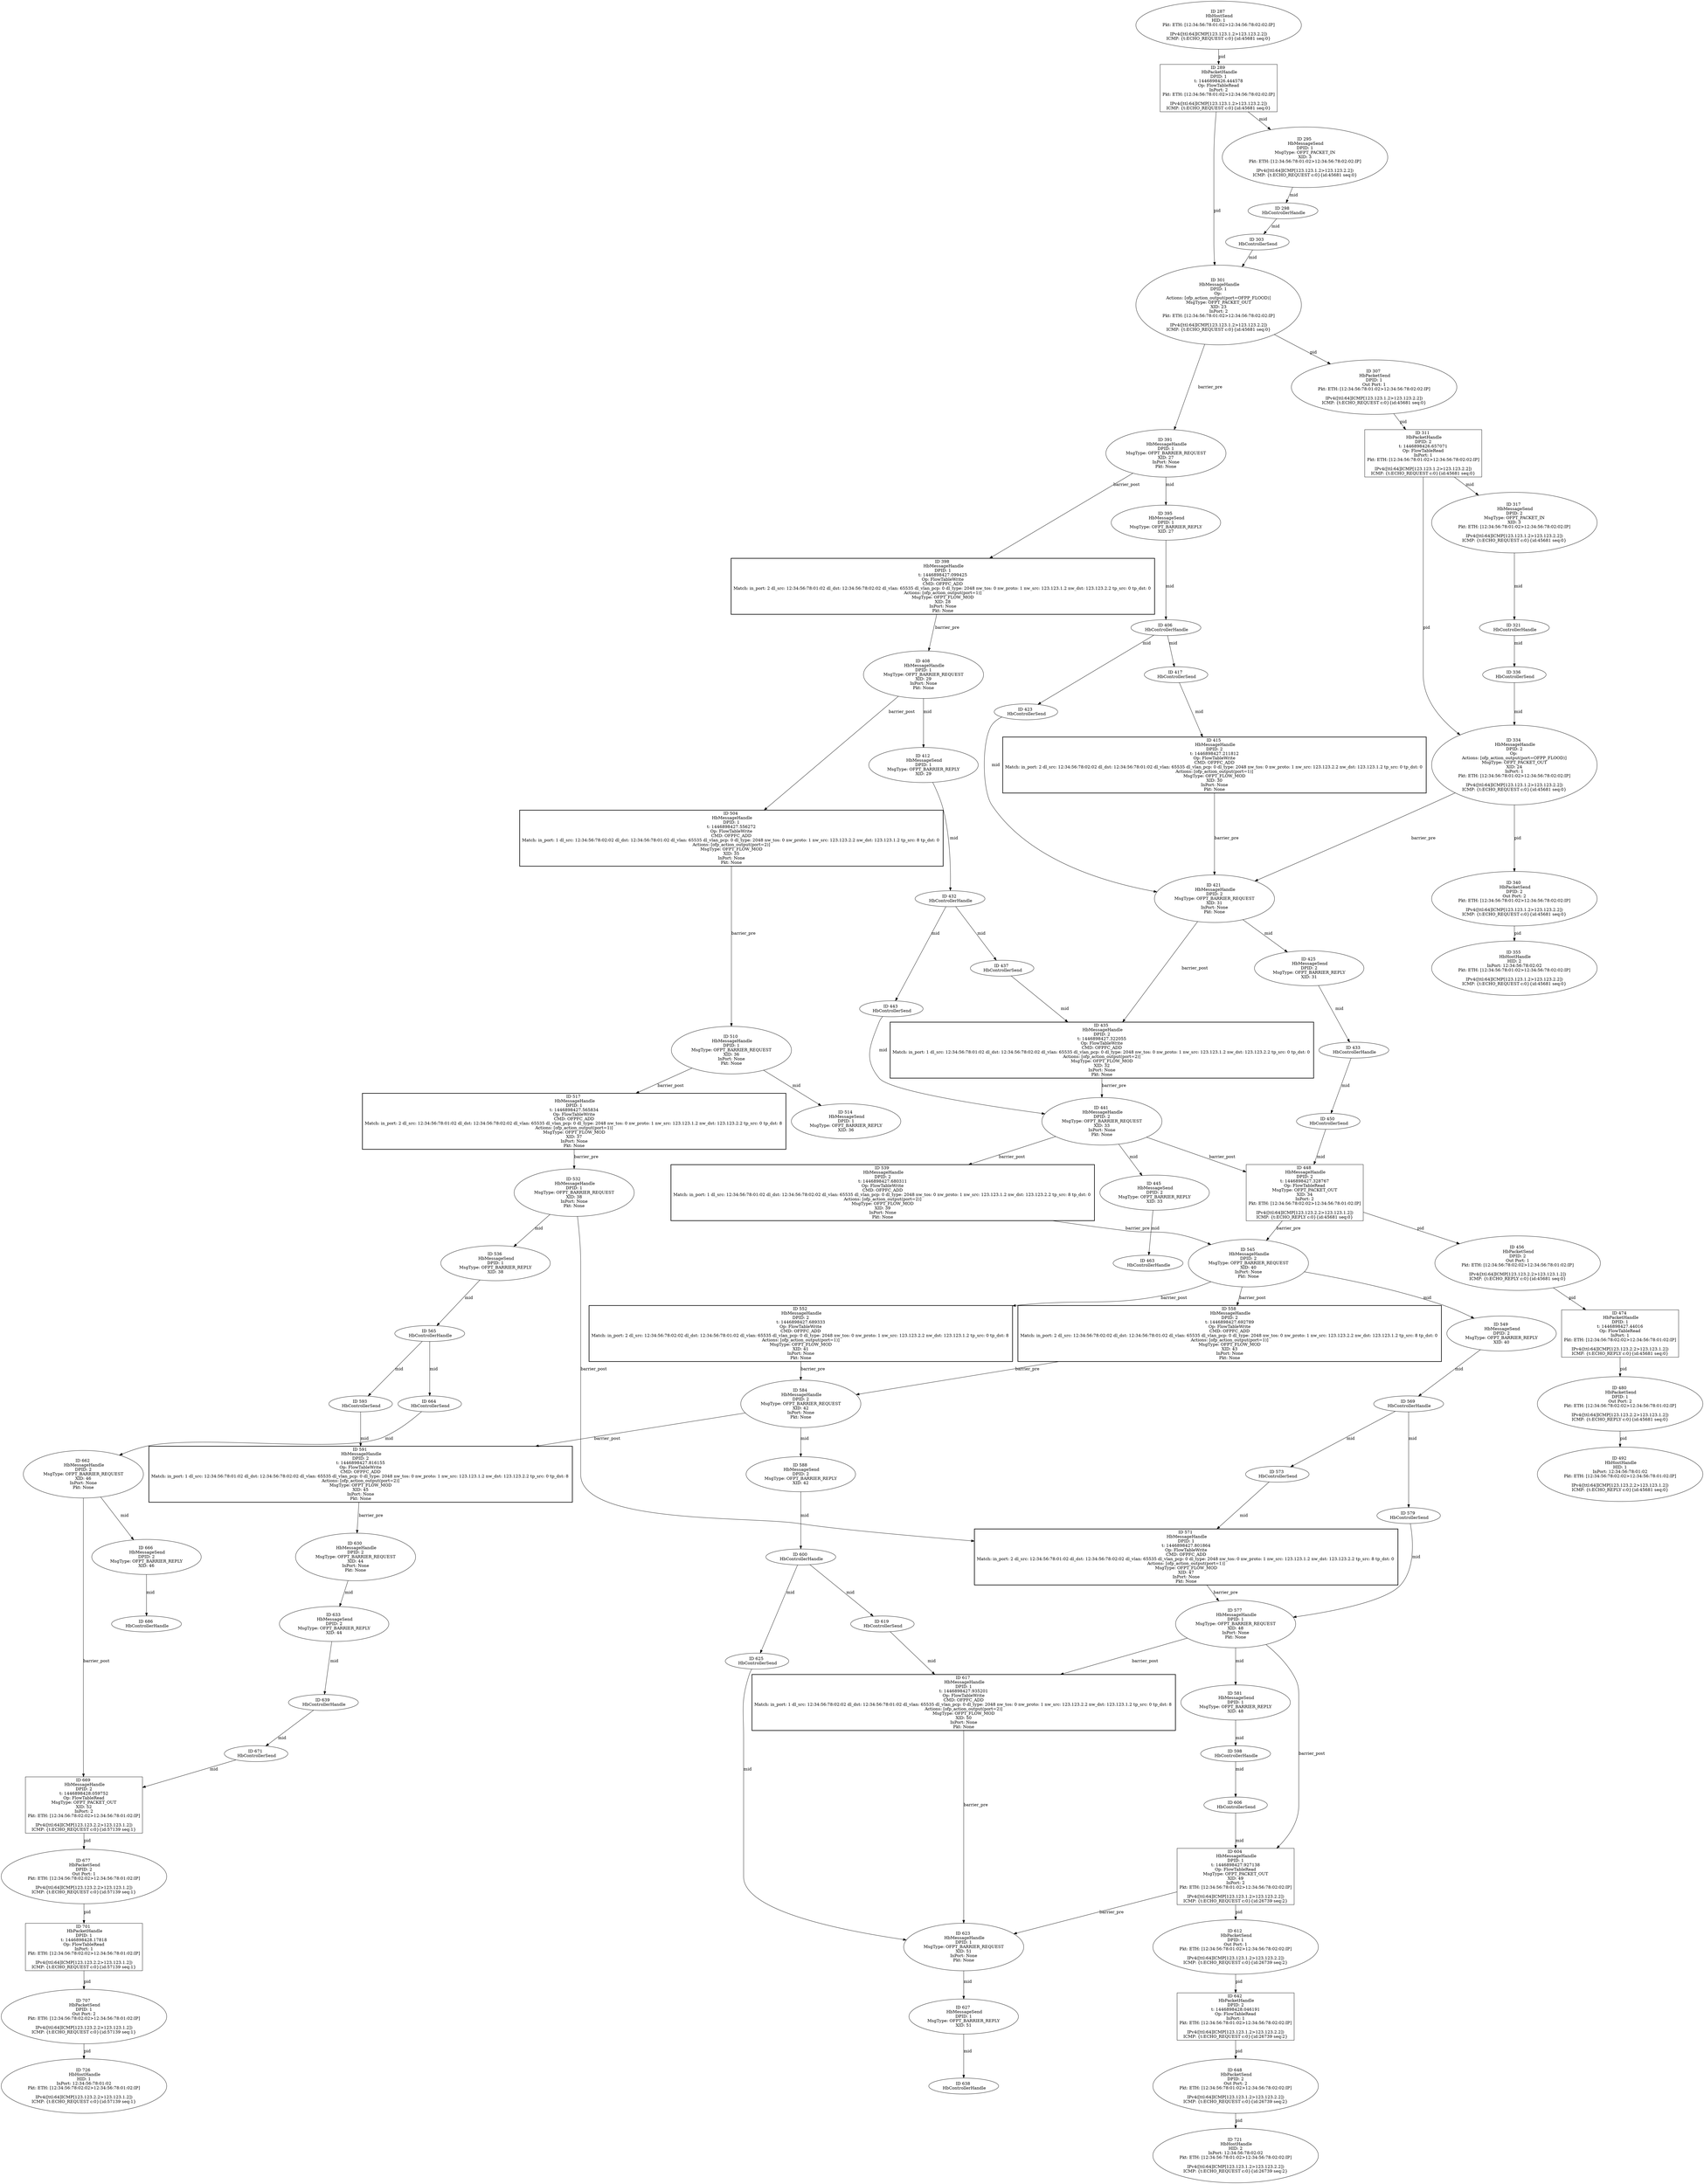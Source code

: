 strict digraph G {
514 [shape=oval, event=<hb_events.HbMessageSend object at 0x10f844710>, label="ID 514 
 HbMessageSend
DPID: 1
MsgType: OFPT_BARRIER_REPLY
XID: 36"];
517 [shape=box, style=bold, event=<hb_events.HbMessageHandle object at 0x10f844890>, label="ID 517 
 HbMessageHandle
DPID: 1
t: 1446898427.565834
Op: FlowTableWrite
CMD: OFPFC_ADD
Match: in_port: 2 dl_src: 12:34:56:78:01:02 dl_dst: 12:34:56:78:02:02 dl_vlan: 65535 dl_vlan_pcp: 0 dl_type: 2048 nw_tos: 0 nw_proto: 1 nw_src: 123.123.1.2 nw_dst: 123.123.2.2 tp_src: 0 tp_dst: 8 
Actions: [ofp_action_output(port=1)]
MsgType: OFPT_FLOW_MOD
XID: 37
InPort: None
Pkt: None"];
532 [shape=oval, event=<hb_events.HbMessageHandle object at 0x10f844a50>, label="ID 532 
 HbMessageHandle
DPID: 1
MsgType: OFPT_BARRIER_REQUEST
XID: 38
InPort: None
Pkt: None"];
536 [shape=oval, event=<hb_events.HbMessageSend object at 0x10f8445d0>, label="ID 536 
 HbMessageSend
DPID: 1
MsgType: OFPT_BARRIER_REPLY
XID: 38"];
539 [shape=box, style=bold, event=<hb_events.HbMessageHandle object at 0x10f84a3d0>, label="ID 539 
 HbMessageHandle
DPID: 2
t: 1446898427.680311
Op: FlowTableWrite
CMD: OFPFC_ADD
Match: in_port: 1 dl_src: 12:34:56:78:01:02 dl_dst: 12:34:56:78:02:02 dl_vlan: 65535 dl_vlan_pcp: 0 dl_type: 2048 nw_tos: 0 nw_proto: 1 nw_src: 123.123.1.2 nw_dst: 123.123.2.2 tp_src: 8 tp_dst: 0 
Actions: [ofp_action_output(port=2)]
MsgType: OFPT_FLOW_MOD
XID: 39
InPort: None
Pkt: None"];
545 [shape=oval, event=<hb_events.HbMessageHandle object at 0x10f84a590>, label="ID 545 
 HbMessageHandle
DPID: 2
MsgType: OFPT_BARRIER_REQUEST
XID: 40
InPort: None
Pkt: None"];
549 [shape=oval, event=<hb_events.HbMessageSend object at 0x10f84a4d0>, label="ID 549 
 HbMessageSend
DPID: 2
MsgType: OFPT_BARRIER_REPLY
XID: 40"];
552 [shape=box, style=bold, event=<hb_events.HbMessageHandle object at 0x10f850150>, label="ID 552 
 HbMessageHandle
DPID: 2
t: 1446898427.689333
Op: FlowTableWrite
CMD: OFPFC_ADD
Match: in_port: 2 dl_src: 12:34:56:78:02:02 dl_dst: 12:34:56:78:01:02 dl_vlan: 65535 dl_vlan_pcp: 0 dl_type: 2048 nw_tos: 0 nw_proto: 1 nw_src: 123.123.2.2 nw_dst: 123.123.1.2 tp_src: 0 tp_dst: 8 
Actions: [ofp_action_output(port=1)]
MsgType: OFPT_FLOW_MOD
XID: 41
InPort: None
Pkt: None"];
558 [shape=box, style=bold, event=<hb_events.HbMessageHandle object at 0x10f850b10>, label="ID 558 
 HbMessageHandle
DPID: 2
t: 1446898427.692789
Op: FlowTableWrite
CMD: OFPFC_ADD
Match: in_port: 2 dl_src: 12:34:56:78:02:02 dl_dst: 12:34:56:78:01:02 dl_vlan: 65535 dl_vlan_pcp: 0 dl_type: 2048 nw_tos: 0 nw_proto: 1 nw_src: 123.123.2.2 nw_dst: 123.123.1.2 tp_src: 8 tp_dst: 0 
Actions: [ofp_action_output(port=1)]
MsgType: OFPT_FLOW_MOD
XID: 43
InPort: None
Pkt: None"];
565 [shape=oval, event=<hb_events.HbControllerHandle object at 0x10f850310>, label="ID 565 
 HbControllerHandle"];
569 [shape=oval, event=<hb_events.HbControllerHandle object at 0x10f8502d0>, label="ID 569 
 HbControllerHandle"];
571 [shape=box, style=bold, event=<hb_events.HbMessageHandle object at 0x10f856bd0>, label="ID 571 
 HbMessageHandle
DPID: 1
t: 1446898427.801864
Op: FlowTableWrite
CMD: OFPFC_ADD
Match: in_port: 2 dl_src: 12:34:56:78:01:02 dl_dst: 12:34:56:78:02:02 dl_vlan: 65535 dl_vlan_pcp: 0 dl_type: 2048 nw_tos: 0 nw_proto: 1 nw_src: 123.123.1.2 nw_dst: 123.123.2.2 tp_src: 8 tp_dst: 0 
Actions: [ofp_action_output(port=1)]
MsgType: OFPT_FLOW_MOD
XID: 47
InPort: None
Pkt: None"];
573 [shape=oval, event=<hb_events.HbControllerSend object at 0x10f850d10>, label="ID 573 
 HbControllerSend"];
577 [shape=oval, event=<hb_events.HbMessageHandle object at 0x10f856d10>, label="ID 577 
 HbMessageHandle
DPID: 1
MsgType: OFPT_BARRIER_REQUEST
XID: 48
InPort: None
Pkt: None"];
579 [shape=oval, event=<hb_events.HbControllerSend object at 0x10f856a10>, label="ID 579 
 HbControllerSend"];
581 [shape=oval, event=<hb_events.HbMessageSend object at 0x10f856c90>, label="ID 581 
 HbMessageSend
DPID: 1
MsgType: OFPT_BARRIER_REPLY
XID: 48"];
584 [shape=oval, event=<hb_events.HbMessageHandle object at 0x10f850cd0>, label="ID 584 
 HbMessageHandle
DPID: 2
MsgType: OFPT_BARRIER_REQUEST
XID: 42
InPort: None
Pkt: None"];
588 [shape=oval, event=<hb_events.HbMessageSend object at 0x10f850e50>, label="ID 588 
 HbMessageSend
DPID: 2
MsgType: OFPT_BARRIER_REPLY
XID: 42"];
591 [shape=box, style=bold, event=<hb_events.HbMessageHandle object at 0x10f85db10>, label="ID 591 
 HbMessageHandle
DPID: 2
t: 1446898427.816155
Op: FlowTableWrite
CMD: OFPFC_ADD
Match: in_port: 1 dl_src: 12:34:56:78:01:02 dl_dst: 12:34:56:78:02:02 dl_vlan: 65535 dl_vlan_pcp: 0 dl_type: 2048 nw_tos: 0 nw_proto: 1 nw_src: 123.123.1.2 nw_dst: 123.123.2.2 tp_src: 0 tp_dst: 8 
Actions: [ofp_action_output(port=2)]
MsgType: OFPT_FLOW_MOD
XID: 45
InPort: None
Pkt: None"];
593 [shape=oval, event=<hb_events.HbControllerSend object at 0x10f850dd0>, label="ID 593 
 HbControllerSend"];
598 [shape=oval, event=<hb_events.HbControllerHandle object at 0x10f85db90>, label="ID 598 
 HbControllerHandle"];
600 [shape=oval, event=<hb_events.HbControllerHandle object at 0x10f85dad0>, label="ID 600 
 HbControllerHandle"];
604 [shape=box, event=<hb_events.HbMessageHandle object at 0x10f850c50>, label="ID 604 
 HbMessageHandle
DPID: 1
t: 1446898427.927138
Op: FlowTableRead
MsgType: OFPT_PACKET_OUT
XID: 49
InPort: 2
Pkt: ETH: [12:34:56:78:01:02>12:34:56:78:02:02:IP]

IPv4([ttl:64]ICMP[123.123.1.2>123.123.2.2])
ICMP: {t:ECHO_REQUEST c:0}{id:26739 seq:2}"];
606 [shape=oval, event=<hb_events.HbControllerSend object at 0x10f85da90>, label="ID 606 
 HbControllerSend"];
612 [shape=oval, event=<hb_events.HbPacketSend object at 0x10f864b90>, label="ID 612 
 HbPacketSend
DPID: 1
Out Port: 1
Pkt: ETH: [12:34:56:78:01:02>12:34:56:78:02:02:IP]

IPv4([ttl:64]ICMP[123.123.1.2>123.123.2.2])
ICMP: {t:ECHO_REQUEST c:0}{id:26739 seq:2}"];
617 [shape=box, style=bold, event=<hb_events.HbMessageHandle object at 0x10f8710d0>, label="ID 617 
 HbMessageHandle
DPID: 1
t: 1446898427.935201
Op: FlowTableWrite
CMD: OFPFC_ADD
Match: in_port: 1 dl_src: 12:34:56:78:02:02 dl_dst: 12:34:56:78:01:02 dl_vlan: 65535 dl_vlan_pcp: 0 dl_type: 2048 nw_tos: 0 nw_proto: 1 nw_src: 123.123.2.2 nw_dst: 123.123.1.2 tp_src: 0 tp_dst: 8 
Actions: [ofp_action_output(port=2)]
MsgType: OFPT_FLOW_MOD
XID: 50
InPort: None
Pkt: None"];
619 [shape=oval, event=<hb_events.HbControllerSend object at 0x10f864dd0>, label="ID 619 
 HbControllerSend"];
623 [shape=oval, event=<hb_events.HbMessageHandle object at 0x10f86bb50>, label="ID 623 
 HbMessageHandle
DPID: 1
MsgType: OFPT_BARRIER_REQUEST
XID: 51
InPort: None
Pkt: None"];
625 [shape=oval, event=<hb_events.HbControllerSend object at 0x10f871050>, label="ID 625 
 HbControllerSend"];
627 [shape=oval, event=<hb_events.HbMessageSend object at 0x10f86bc90>, label="ID 627 
 HbMessageSend
DPID: 1
MsgType: OFPT_BARRIER_REPLY
XID: 51"];
630 [shape=oval, event=<hb_events.HbMessageHandle object at 0x10f86bc50>, label="ID 630 
 HbMessageHandle
DPID: 2
MsgType: OFPT_BARRIER_REQUEST
XID: 44
InPort: None
Pkt: None"];
633 [shape=oval, event=<hb_events.HbMessageSend object at 0x10f86bd90>, label="ID 633 
 HbMessageSend
DPID: 2
MsgType: OFPT_BARRIER_REPLY
XID: 44"];
638 [shape=oval, event=<hb_events.HbControllerHandle object at 0x10f86bdd0>, label="ID 638 
 HbControllerHandle"];
639 [shape=oval, event=<hb_events.HbControllerHandle object at 0x10f86be10>, label="ID 639 
 HbControllerHandle"];
642 [shape=box, event=<hb_events.HbPacketHandle object at 0x10f86be50>, label="ID 642 
 HbPacketHandle
DPID: 2
t: 1446898428.046191
Op: FlowTableRead
InPort: 1
Pkt: ETH: [12:34:56:78:01:02>12:34:56:78:02:02:IP]

IPv4([ttl:64]ICMP[123.123.1.2>123.123.2.2])
ICMP: {t:ECHO_REQUEST c:0}{id:26739 seq:2}"];
648 [shape=oval, event=<hb_events.HbPacketSend object at 0x10f879190>, label="ID 648 
 HbPacketSend
DPID: 2
Out Port: 2
Pkt: ETH: [12:34:56:78:01:02>12:34:56:78:02:02:IP]

IPv4([ttl:64]ICMP[123.123.1.2>123.123.2.2])
ICMP: {t:ECHO_REQUEST c:0}{id:26739 seq:2}"];
662 [shape=oval, event=<hb_events.HbMessageHandle object at 0x10f87f490>, label="ID 662 
 HbMessageHandle
DPID: 2
MsgType: OFPT_BARRIER_REQUEST
XID: 46
InPort: None
Pkt: None"];
664 [shape=oval, event=<hb_events.HbControllerSend object at 0x10f87f350>, label="ID 664 
 HbControllerSend"];
666 [shape=oval, event=<hb_events.HbMessageSend object at 0x10f87f510>, label="ID 666 
 HbMessageSend
DPID: 2
MsgType: OFPT_BARRIER_REPLY
XID: 46"];
669 [shape=box, event=<hb_events.HbMessageHandle object at 0x10f87f590>, label="ID 669 
 HbMessageHandle
DPID: 2
t: 1446898428.059752
Op: FlowTableRead
MsgType: OFPT_PACKET_OUT
XID: 52
InPort: 2
Pkt: ETH: [12:34:56:78:02:02>12:34:56:78:01:02:IP]

IPv4([ttl:64]ICMP[123.123.2.2>123.123.1.2])
ICMP: {t:ECHO_REQUEST c:0}{id:57139 seq:1}"];
671 [shape=oval, event=<hb_events.HbControllerSend object at 0x10f87f4d0>, label="ID 671 
 HbControllerSend"];
677 [shape=oval, event=<hb_events.HbPacketSend object at 0x10f884e90>, label="ID 677 
 HbPacketSend
DPID: 2
Out Port: 1
Pkt: ETH: [12:34:56:78:02:02>12:34:56:78:01:02:IP]

IPv4([ttl:64]ICMP[123.123.2.2>123.123.1.2])
ICMP: {t:ECHO_REQUEST c:0}{id:57139 seq:1}"];
686 [shape=oval, event=<hb_events.HbControllerHandle object at 0x10f88b410>, label="ID 686 
 HbControllerHandle"];
701 [shape=box, event=<hb_events.HbPacketHandle object at 0x10f893e90>, label="ID 701 
 HbPacketHandle
DPID: 1
t: 1446898428.17818
Op: FlowTableRead
InPort: 1
Pkt: ETH: [12:34:56:78:02:02>12:34:56:78:01:02:IP]

IPv4([ttl:64]ICMP[123.123.2.2>123.123.1.2])
ICMP: {t:ECHO_REQUEST c:0}{id:57139 seq:1}"];
707 [shape=oval, event=<hb_events.HbPacketSend object at 0x10f88a110>, label="ID 707 
 HbPacketSend
DPID: 1
Out Port: 2
Pkt: ETH: [12:34:56:78:02:02>12:34:56:78:01:02:IP]

IPv4([ttl:64]ICMP[123.123.2.2>123.123.1.2])
ICMP: {t:ECHO_REQUEST c:0}{id:57139 seq:1}"];
721 [shape=oval, event=<hb_events.HbHostHandle object at 0x10f89eb10>, label="ID 721 
 HbHostHandle
HID: 2
InPort: 12:34:56:78:02:02
Pkt: ETH: [12:34:56:78:01:02>12:34:56:78:02:02:IP]

IPv4([ttl:64]ICMP[123.123.1.2>123.123.2.2])
ICMP: {t:ECHO_REQUEST c:0}{id:26739 seq:2}"];
726 [shape=oval, event=<hb_events.HbHostHandle object at 0x10f8a25d0>, label="ID 726 
 HbHostHandle
HID: 1
InPort: 12:34:56:78:01:02
Pkt: ETH: [12:34:56:78:02:02>12:34:56:78:01:02:IP]

IPv4([ttl:64]ICMP[123.123.2.2>123.123.1.2])
ICMP: {t:ECHO_REQUEST c:0}{id:57139 seq:1}"];
287 [shape=oval, event=<hb_events.HbHostSend object at 0x10f7e6150>, label="ID 287 
 HbHostSend
HID: 1
Pkt: ETH: [12:34:56:78:01:02>12:34:56:78:02:02:IP]

IPv4([ttl:64]ICMP[123.123.1.2>123.123.2.2])
ICMP: {t:ECHO_REQUEST c:0}{id:45681 seq:0}"];
289 [shape=box, event=<hb_events.HbPacketHandle object at 0x10f7e6390>, label="ID 289 
 HbPacketHandle
DPID: 1
t: 1446898426.444578
Op: FlowTableRead
InPort: 2
Pkt: ETH: [12:34:56:78:01:02>12:34:56:78:02:02:IP]

IPv4([ttl:64]ICMP[123.123.1.2>123.123.2.2])
ICMP: {t:ECHO_REQUEST c:0}{id:45681 seq:0}"];
295 [shape=oval, event=<hb_events.HbMessageSend object at 0x10f7e6c90>, label="ID 295 
 HbMessageSend
DPID: 1
MsgType: OFPT_PACKET_IN
XID: 3
Pkt: ETH: [12:34:56:78:01:02>12:34:56:78:02:02:IP]

IPv4([ttl:64]ICMP[123.123.1.2>123.123.2.2])
ICMP: {t:ECHO_REQUEST c:0}{id:45681 seq:0}"];
298 [shape=oval, event=<hb_events.HbControllerHandle object at 0x10f7e6cd0>, label="ID 298 
 HbControllerHandle"];
301 [shape=oval, event=<hb_events.HbMessageHandle object at 0x10f7e6d50>, label="ID 301 
 HbMessageHandle
DPID: 1
Op: 
Actions: [ofp_action_output(port=OFPP_FLOOD)]
MsgType: OFPT_PACKET_OUT
XID: 23
InPort: 2
Pkt: ETH: [12:34:56:78:01:02>12:34:56:78:02:02:IP]

IPv4([ttl:64]ICMP[123.123.1.2>123.123.2.2])
ICMP: {t:ECHO_REQUEST c:0}{id:45681 seq:0}"];
303 [shape=oval, event=<hb_events.HbControllerSend object at 0x10f7e6d10>, label="ID 303 
 HbControllerSend"];
307 [shape=oval, event=<hb_events.HbPacketSend object at 0x10f7fe290>, label="ID 307 
 HbPacketSend
DPID: 1
Out Port: 1
Pkt: ETH: [12:34:56:78:01:02>12:34:56:78:02:02:IP]

IPv4([ttl:64]ICMP[123.123.1.2>123.123.2.2])
ICMP: {t:ECHO_REQUEST c:0}{id:45681 seq:0}"];
311 [shape=box, event=<hb_events.HbPacketHandle object at 0x10f7fe4d0>, label="ID 311 
 HbPacketHandle
DPID: 2
t: 1446898426.657071
Op: FlowTableRead
InPort: 1
Pkt: ETH: [12:34:56:78:01:02>12:34:56:78:02:02:IP]

IPv4([ttl:64]ICMP[123.123.1.2>123.123.2.2])
ICMP: {t:ECHO_REQUEST c:0}{id:45681 seq:0}"];
317 [shape=oval, event=<hb_events.HbMessageSend object at 0x10f7fedd0>, label="ID 317 
 HbMessageSend
DPID: 2
MsgType: OFPT_PACKET_IN
XID: 3
Pkt: ETH: [12:34:56:78:01:02>12:34:56:78:02:02:IP]

IPv4([ttl:64]ICMP[123.123.1.2>123.123.2.2])
ICMP: {t:ECHO_REQUEST c:0}{id:45681 seq:0}"];
321 [shape=oval, event=<hb_events.HbControllerHandle object at 0x10f7fee10>, label="ID 321 
 HbControllerHandle"];
334 [shape=oval, event=<hb_events.HbMessageHandle object at 0x10f7ff190>, label="ID 334 
 HbMessageHandle
DPID: 2
Op: 
Actions: [ofp_action_output(port=OFPP_FLOOD)]
MsgType: OFPT_PACKET_OUT
XID: 24
InPort: 1
Pkt: ETH: [12:34:56:78:01:02>12:34:56:78:02:02:IP]

IPv4([ttl:64]ICMP[123.123.1.2>123.123.2.2])
ICMP: {t:ECHO_REQUEST c:0}{id:45681 seq:0}"];
336 [shape=oval, event=<hb_events.HbControllerSend object at 0x10f7ff150>, label="ID 336 
 HbControllerSend"];
340 [shape=oval, event=<hb_events.HbPacketSend object at 0x10f7ff690>, label="ID 340 
 HbPacketSend
DPID: 2
Out Port: 2
Pkt: ETH: [12:34:56:78:01:02>12:34:56:78:02:02:IP]

IPv4([ttl:64]ICMP[123.123.1.2>123.123.2.2])
ICMP: {t:ECHO_REQUEST c:0}{id:45681 seq:0}"];
355 [shape=oval, event=<hb_events.HbHostHandle object at 0x10f80c450>, label="ID 355 
 HbHostHandle
HID: 2
InPort: 12:34:56:78:02:02
Pkt: ETH: [12:34:56:78:01:02>12:34:56:78:02:02:IP]

IPv4([ttl:64]ICMP[123.123.1.2>123.123.2.2])
ICMP: {t:ECHO_REQUEST c:0}{id:45681 seq:0}"];
391 [shape=oval, event=<hb_events.HbMessageHandle object at 0x10f815d90>, label="ID 391 
 HbMessageHandle
DPID: 1
MsgType: OFPT_BARRIER_REQUEST
XID: 27
InPort: None
Pkt: None"];
395 [shape=oval, event=<hb_events.HbMessageSend object at 0x10f815e10>, label="ID 395 
 HbMessageSend
DPID: 1
MsgType: OFPT_BARRIER_REPLY
XID: 27"];
398 [shape=box, style=bold, event=<hb_events.HbMessageHandle object at 0x10f81b450>, label="ID 398 
 HbMessageHandle
DPID: 1
t: 1446898427.099425
Op: FlowTableWrite
CMD: OFPFC_ADD
Match: in_port: 2 dl_src: 12:34:56:78:01:02 dl_dst: 12:34:56:78:02:02 dl_vlan: 65535 dl_vlan_pcp: 0 dl_type: 2048 nw_tos: 0 nw_proto: 1 nw_src: 123.123.1.2 nw_dst: 123.123.2.2 tp_src: 0 tp_dst: 0 
Actions: [ofp_action_output(port=1)]
MsgType: OFPT_FLOW_MOD
XID: 28
InPort: None
Pkt: None"];
406 [shape=oval, event=<hb_events.HbControllerHandle object at 0x10f81b510>, label="ID 406 
 HbControllerHandle"];
408 [shape=oval, event=<hb_events.HbMessageHandle object at 0x10f81b6d0>, label="ID 408 
 HbMessageHandle
DPID: 1
MsgType: OFPT_BARRIER_REQUEST
XID: 29
InPort: None
Pkt: None"];
412 [shape=oval, event=<hb_events.HbMessageSend object at 0x10f81b650>, label="ID 412 
 HbMessageSend
DPID: 1
MsgType: OFPT_BARRIER_REPLY
XID: 29"];
415 [shape=box, style=bold, event=<hb_events.HbMessageHandle object at 0x10f81b850>, label="ID 415 
 HbMessageHandle
DPID: 2
t: 1446898427.211812
Op: FlowTableWrite
CMD: OFPFC_ADD
Match: in_port: 2 dl_src: 12:34:56:78:02:02 dl_dst: 12:34:56:78:01:02 dl_vlan: 65535 dl_vlan_pcp: 0 dl_type: 2048 nw_tos: 0 nw_proto: 1 nw_src: 123.123.2.2 nw_dst: 123.123.1.2 tp_src: 0 tp_dst: 0 
Actions: [ofp_action_output(port=1)]
MsgType: OFPT_FLOW_MOD
XID: 30
InPort: None
Pkt: None"];
417 [shape=oval, event=<hb_events.HbControllerSend object at 0x10f81b710>, label="ID 417 
 HbControllerSend"];
421 [shape=oval, event=<hb_events.HbMessageHandle object at 0x10f81bf50>, label="ID 421 
 HbMessageHandle
DPID: 2
MsgType: OFPT_BARRIER_REQUEST
XID: 31
InPort: None
Pkt: None"];
423 [shape=oval, event=<hb_events.HbControllerSend object at 0x10f81bed0>, label="ID 423 
 HbControllerSend"];
425 [shape=oval, event=<hb_events.HbMessageSend object at 0x10f81bf90>, label="ID 425 
 HbMessageSend
DPID: 2
MsgType: OFPT_BARRIER_REPLY
XID: 31"];
432 [shape=oval, event=<hb_events.HbControllerHandle object at 0x10f822050>, label="ID 432 
 HbControllerHandle"];
433 [shape=oval, event=<hb_events.HbControllerHandle object at 0x10f822090>, label="ID 433 
 HbControllerHandle"];
435 [shape=box, style=bold, event=<hb_events.HbMessageHandle object at 0x10f822690>, label="ID 435 
 HbMessageHandle
DPID: 2
t: 1446898427.322055
Op: FlowTableWrite
CMD: OFPFC_ADD
Match: in_port: 1 dl_src: 12:34:56:78:01:02 dl_dst: 12:34:56:78:02:02 dl_vlan: 65535 dl_vlan_pcp: 0 dl_type: 2048 nw_tos: 0 nw_proto: 1 nw_src: 123.123.1.2 nw_dst: 123.123.2.2 tp_src: 0 tp_dst: 0 
Actions: [ofp_action_output(port=2)]
MsgType: OFPT_FLOW_MOD
XID: 32
InPort: None
Pkt: None"];
437 [shape=oval, event=<hb_events.HbControllerSend object at 0x10f8224d0>, label="ID 437 
 HbControllerSend"];
441 [shape=oval, event=<hb_events.HbMessageHandle object at 0x10f822850>, label="ID 441 
 HbMessageHandle
DPID: 2
MsgType: OFPT_BARRIER_REQUEST
XID: 33
InPort: None
Pkt: None"];
443 [shape=oval, event=<hb_events.HbControllerSend object at 0x10f822750>, label="ID 443 
 HbControllerSend"];
445 [shape=oval, event=<hb_events.HbMessageSend object at 0x10f8228d0>, label="ID 445 
 HbMessageSend
DPID: 2
MsgType: OFPT_BARRIER_REPLY
XID: 33"];
448 [shape=box, event=<hb_events.HbMessageHandle object at 0x10f822950>, label="ID 448 
 HbMessageHandle
DPID: 2
t: 1446898427.328767
Op: FlowTableRead
MsgType: OFPT_PACKET_OUT
XID: 34
InPort: 2
Pkt: ETH: [12:34:56:78:02:02>12:34:56:78:01:02:IP]

IPv4([ttl:64]ICMP[123.123.2.2>123.123.1.2])
ICMP: {t:ECHO_REPLY c:0}{id:45681 seq:0}"];
450 [shape=oval, event=<hb_events.HbControllerSend object at 0x10f822890>, label="ID 450 
 HbControllerSend"];
456 [shape=oval, event=<hb_events.HbPacketSend object at 0x10f828450>, label="ID 456 
 HbPacketSend
DPID: 2
Out Port: 1
Pkt: ETH: [12:34:56:78:02:02>12:34:56:78:01:02:IP]

IPv4([ttl:64]ICMP[123.123.2.2>123.123.1.2])
ICMP: {t:ECHO_REPLY c:0}{id:45681 seq:0}"];
463 [shape=oval, event=<hb_events.HbControllerHandle object at 0x10f828910>, label="ID 463 
 HbControllerHandle"];
474 [shape=box, event=<hb_events.HbPacketHandle object at 0x10f832b90>, label="ID 474 
 HbPacketHandle
DPID: 1
t: 1446898427.44016
Op: FlowTableRead
InPort: 1
Pkt: ETH: [12:34:56:78:02:02>12:34:56:78:01:02:IP]

IPv4([ttl:64]ICMP[123.123.2.2>123.123.1.2])
ICMP: {t:ECHO_REPLY c:0}{id:45681 seq:0}"];
480 [shape=oval, event=<hb_events.HbPacketSend object at 0x10f837590>, label="ID 480 
 HbPacketSend
DPID: 1
Out Port: 2
Pkt: ETH: [12:34:56:78:02:02>12:34:56:78:01:02:IP]

IPv4([ttl:64]ICMP[123.123.2.2>123.123.1.2])
ICMP: {t:ECHO_REPLY c:0}{id:45681 seq:0}"];
492 [shape=oval, event=<hb_events.HbHostHandle object at 0x10f837850>, label="ID 492 
 HbHostHandle
HID: 1
InPort: 12:34:56:78:01:02
Pkt: ETH: [12:34:56:78:02:02>12:34:56:78:01:02:IP]

IPv4([ttl:64]ICMP[123.123.2.2>123.123.1.2])
ICMP: {t:ECHO_REPLY c:0}{id:45681 seq:0}"];
504 [shape=box, style=bold, event=<hb_events.HbMessageHandle object at 0x10f8444d0>, label="ID 504 
 HbMessageHandle
DPID: 1
t: 1446898427.556272
Op: FlowTableWrite
CMD: OFPFC_ADD
Match: in_port: 1 dl_src: 12:34:56:78:02:02 dl_dst: 12:34:56:78:01:02 dl_vlan: 65535 dl_vlan_pcp: 0 dl_type: 2048 nw_tos: 0 nw_proto: 1 nw_src: 123.123.2.2 nw_dst: 123.123.1.2 tp_src: 8 tp_dst: 0 
Actions: [ofp_action_output(port=2)]
MsgType: OFPT_FLOW_MOD
XID: 35
InPort: None
Pkt: None"];
510 [shape=oval, event=<hb_events.HbMessageHandle object at 0x10f844610>, label="ID 510 
 HbMessageHandle
DPID: 1
MsgType: OFPT_BARRIER_REQUEST
XID: 36
InPort: None
Pkt: None"];
517 -> 532  [rel=barrier_pre, label=barrier_pre];
532 -> 536  [rel=mid, label=mid];
532 -> 571  [rel=barrier_post, label=barrier_post];
536 -> 565  [rel=mid, label=mid];
539 -> 545  [rel=barrier_pre, label=barrier_pre];
545 -> 552  [rel=barrier_post, label=barrier_post];
545 -> 549  [rel=mid, label=mid];
545 -> 558  [rel=barrier_post, label=barrier_post];
549 -> 569  [rel=mid, label=mid];
552 -> 584  [rel=barrier_pre, label=barrier_pre];
558 -> 584  [rel=barrier_pre, label=barrier_pre];
565 -> 664  [rel=mid, label=mid];
565 -> 593  [rel=mid, label=mid];
569 -> 579  [rel=mid, label=mid];
569 -> 573  [rel=mid, label=mid];
571 -> 577  [rel=barrier_pre, label=barrier_pre];
573 -> 571  [rel=mid, label=mid];
577 -> 617  [rel=barrier_post, label=barrier_post];
577 -> 604  [rel=barrier_post, label=barrier_post];
577 -> 581  [rel=mid, label=mid];
579 -> 577  [rel=mid, label=mid];
581 -> 598  [rel=mid, label=mid];
584 -> 588  [rel=mid, label=mid];
584 -> 591  [rel=barrier_post, label=barrier_post];
588 -> 600  [rel=mid, label=mid];
591 -> 630  [rel=barrier_pre, label=barrier_pre];
593 -> 591  [rel=mid, label=mid];
598 -> 606  [rel=mid, label=mid];
600 -> 625  [rel=mid, label=mid];
600 -> 619  [rel=mid, label=mid];
604 -> 612  [rel=pid, label=pid];
604 -> 623  [rel=barrier_pre, label=barrier_pre];
606 -> 604  [rel=mid, label=mid];
612 -> 642  [rel=pid, label=pid];
617 -> 623  [rel=barrier_pre, label=barrier_pre];
619 -> 617  [rel=mid, label=mid];
623 -> 627  [rel=mid, label=mid];
625 -> 623  [rel=mid, label=mid];
627 -> 638  [rel=mid, label=mid];
630 -> 633  [rel=mid, label=mid];
633 -> 639  [rel=mid, label=mid];
639 -> 671  [rel=mid, label=mid];
642 -> 648  [rel=pid, label=pid];
648 -> 721  [rel=pid, label=pid];
662 -> 666  [rel=mid, label=mid];
662 -> 669  [rel=barrier_post, label=barrier_post];
664 -> 662  [rel=mid, label=mid];
666 -> 686  [rel=mid, label=mid];
669 -> 677  [rel=pid, label=pid];
671 -> 669  [rel=mid, label=mid];
677 -> 701  [rel=pid, label=pid];
701 -> 707  [rel=pid, label=pid];
707 -> 726  [rel=pid, label=pid];
287 -> 289  [rel=pid, label=pid];
289 -> 301  [rel=pid, label=pid];
289 -> 295  [rel=mid, label=mid];
295 -> 298  [rel=mid, label=mid];
298 -> 303  [rel=mid, label=mid];
301 -> 307  [rel=pid, label=pid];
301 -> 391  [rel=barrier_pre, label=barrier_pre];
303 -> 301  [rel=mid, label=mid];
307 -> 311  [rel=pid, label=pid];
311 -> 317  [rel=mid, label=mid];
311 -> 334  [rel=pid, label=pid];
317 -> 321  [rel=mid, label=mid];
321 -> 336  [rel=mid, label=mid];
334 -> 340  [rel=pid, label=pid];
334 -> 421  [rel=barrier_pre, label=barrier_pre];
336 -> 334  [rel=mid, label=mid];
340 -> 355  [rel=pid, label=pid];
391 -> 395  [rel=mid, label=mid];
391 -> 398  [rel=barrier_post, label=barrier_post];
395 -> 406  [rel=mid, label=mid];
398 -> 408  [rel=barrier_pre, label=barrier_pre];
406 -> 417  [rel=mid, label=mid];
406 -> 423  [rel=mid, label=mid];
408 -> 504  [rel=barrier_post, label=barrier_post];
408 -> 412  [rel=mid, label=mid];
412 -> 432  [rel=mid, label=mid];
415 -> 421  [rel=barrier_pre, label=barrier_pre];
417 -> 415  [rel=mid, label=mid];
421 -> 425  [rel=mid, label=mid];
421 -> 435  [rel=barrier_post, label=barrier_post];
423 -> 421  [rel=mid, label=mid];
425 -> 433  [rel=mid, label=mid];
432 -> 443  [rel=mid, label=mid];
432 -> 437  [rel=mid, label=mid];
433 -> 450  [rel=mid, label=mid];
435 -> 441  [rel=barrier_pre, label=barrier_pre];
437 -> 435  [rel=mid, label=mid];
441 -> 448  [rel=barrier_post, label=barrier_post];
441 -> 539  [rel=barrier_post, label=barrier_post];
441 -> 445  [rel=mid, label=mid];
443 -> 441  [rel=mid, label=mid];
445 -> 463  [rel=mid, label=mid];
448 -> 456  [rel=pid, label=pid];
448 -> 545  [rel=barrier_pre, label=barrier_pre];
450 -> 448  [rel=mid, label=mid];
456 -> 474  [rel=pid, label=pid];
474 -> 480  [rel=pid, label=pid];
480 -> 492  [rel=pid, label=pid];
504 -> 510  [rel=barrier_pre, label=barrier_pre];
510 -> 514  [rel=mid, label=mid];
510 -> 517  [rel=barrier_post, label=barrier_post];
}
